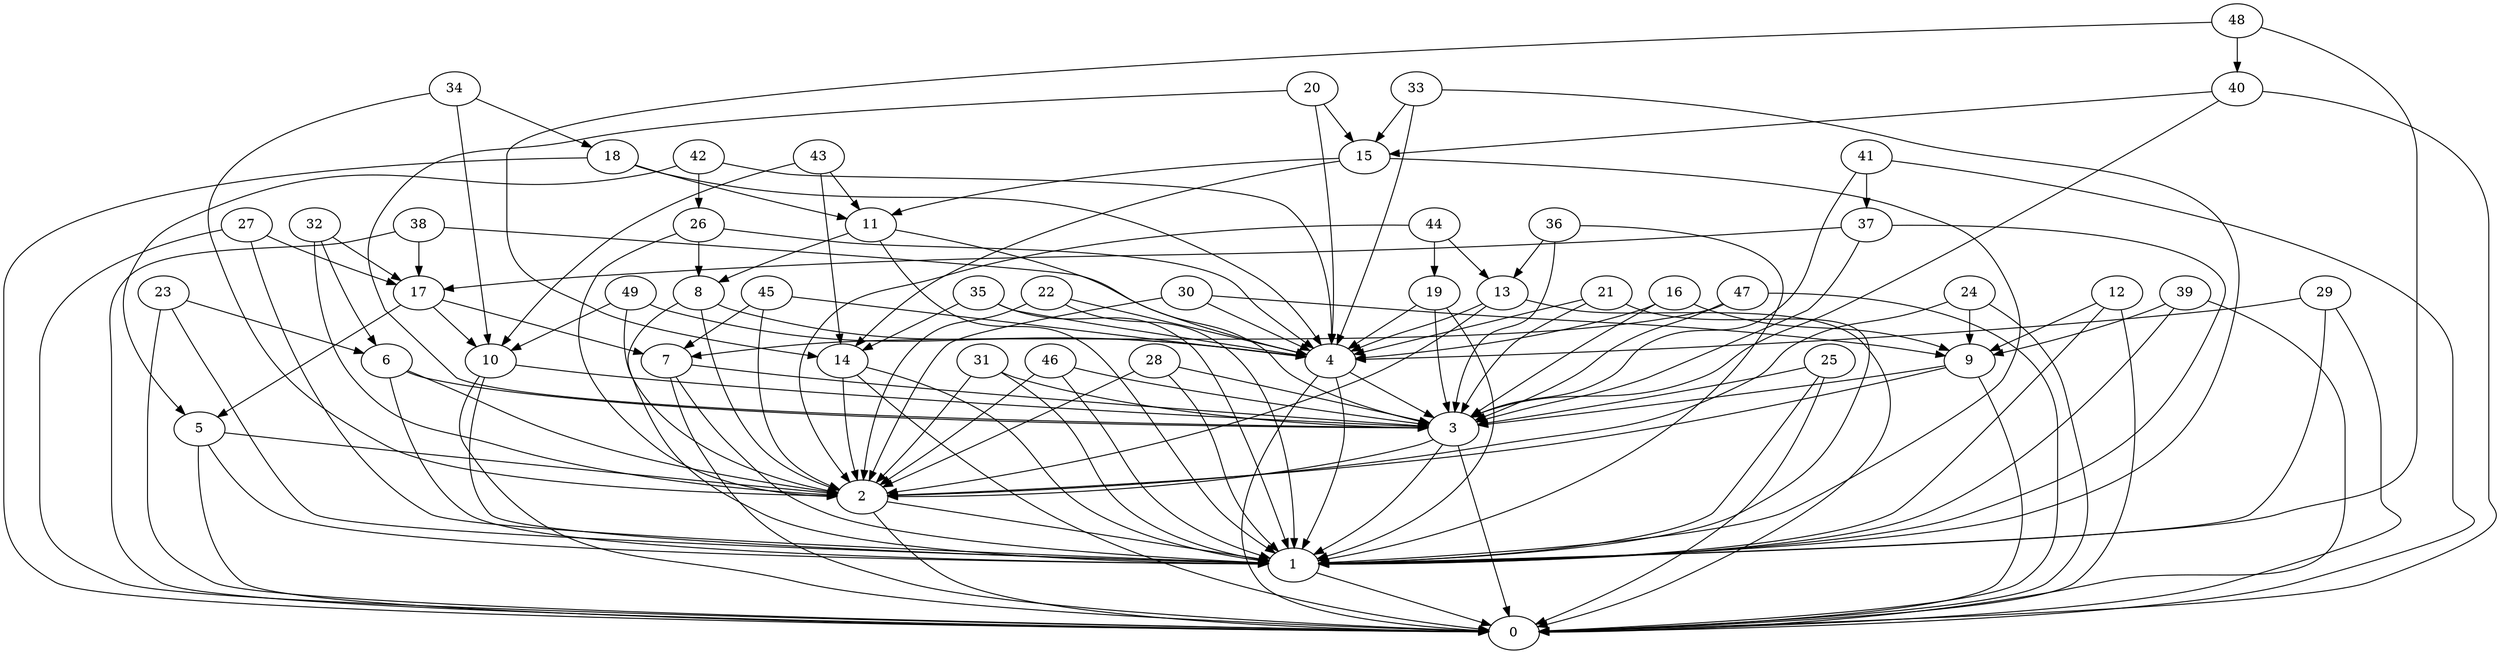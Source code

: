 /* Created by igraph 0.6.5 */
digraph {
  0;
  1;
  2;
  3;
  4;
  5;
  6;
  7;
  8;
  9;
  10;
  11;
  12;
  13;
  14;
  15;
  16;
  17;
  18;
  19;
  20;
  21;
  22;
  23;
  24;
  25;
  26;
  27;
  28;
  29;
  30;
  31;
  32;
  33;
  34;
  35;
  36;
  37;
  38;
  39;
  40;
  41;
  42;
  43;
  44;
  45;
  46;
  47;
  48;
  49;

  1 -> 0;
  2 -> 0;
  2 -> 1;
  3 -> 0;
  3 -> 1;
  3 -> 2;
  4 -> 3;
  4 -> 0;
  4 -> 1;
  5 -> 0;
  5 -> 2;
  5 -> 1;
  6 -> 2;
  6 -> 3;
  6 -> 1;
  7 -> 0;
  7 -> 3;
  7 -> 1;
  8 -> 2;
  8 -> 1;
  8 -> 4;
  9 -> 2;
  9 -> 3;
  9 -> 0;
  10 -> 3;
  10 -> 1;
  10 -> 0;
  11 -> 3;
  11 -> 1;
  11 -> 8;
  12 -> 0;
  12 -> 9;
  12 -> 1;
  13 -> 0;
  13 -> 2;
  13 -> 4;
  14 -> 0;
  14 -> 1;
  14 -> 2;
  15 -> 1;
  15 -> 14;
  15 -> 11;
  16 -> 4;
  16 -> 3;
  16 -> 9;
  17 -> 7;
  17 -> 10;
  17 -> 5;
  18 -> 0;
  18 -> 4;
  18 -> 11;
  19 -> 1;
  19 -> 3;
  19 -> 4;
  20 -> 3;
  20 -> 15;
  20 -> 4;
  21 -> 4;
  21 -> 3;
  21 -> 1;
  22 -> 4;
  22 -> 1;
  22 -> 2;
  23 -> 6;
  23 -> 1;
  23 -> 0;
  24 -> 9;
  24 -> 0;
  24 -> 2;
  25 -> 1;
  25 -> 3;
  25 -> 0;
  26 -> 2;
  26 -> 4;
  26 -> 8;
  27 -> 0;
  27 -> 1;
  27 -> 17;
  28 -> 1;
  28 -> 2;
  28 -> 3;
  29 -> 4;
  29 -> 1;
  29 -> 0;
  30 -> 4;
  30 -> 9;
  30 -> 2;
  31 -> 2;
  31 -> 1;
  31 -> 3;
  32 -> 6;
  32 -> 2;
  32 -> 17;
  33 -> 4;
  33 -> 15;
  33 -> 1;
  34 -> 18;
  34 -> 2;
  34 -> 10;
  35 -> 1;
  35 -> 4;
  35 -> 14;
  36 -> 13;
  36 -> 3;
  36 -> 1;
  37 -> 3;
  37 -> 17;
  37 -> 1;
  38 -> 0;
  38 -> 17;
  38 -> 4;
  39 -> 1;
  39 -> 9;
  39 -> 0;
  40 -> 0;
  40 -> 3;
  40 -> 15;
  41 -> 0;
  41 -> 37;
  41 -> 3;
  42 -> 5;
  42 -> 26;
  42 -> 4;
  43 -> 11;
  43 -> 10;
  43 -> 14;
  44 -> 13;
  44 -> 19;
  44 -> 2;
  45 -> 7;
  45 -> 2;
  45 -> 4;
  46 -> 2;
  46 -> 1;
  46 -> 3;
  47 -> 0;
  47 -> 3;
  47 -> 7;
  48 -> 14;
  48 -> 40;
  48 -> 1;
  49 -> 10;
  49 -> 4;
  49 -> 2;
}
